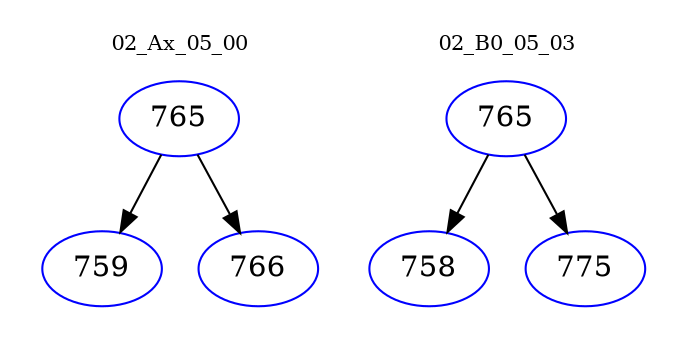 digraph{
subgraph cluster_0 {
color = white
label = "02_Ax_05_00";
fontsize=10;
T0_765 [label="765", color="blue"]
T0_765 -> T0_759 [color="black"]
T0_759 [label="759", color="blue"]
T0_765 -> T0_766 [color="black"]
T0_766 [label="766", color="blue"]
}
subgraph cluster_1 {
color = white
label = "02_B0_05_03";
fontsize=10;
T1_765 [label="765", color="blue"]
T1_765 -> T1_758 [color="black"]
T1_758 [label="758", color="blue"]
T1_765 -> T1_775 [color="black"]
T1_775 [label="775", color="blue"]
}
}
